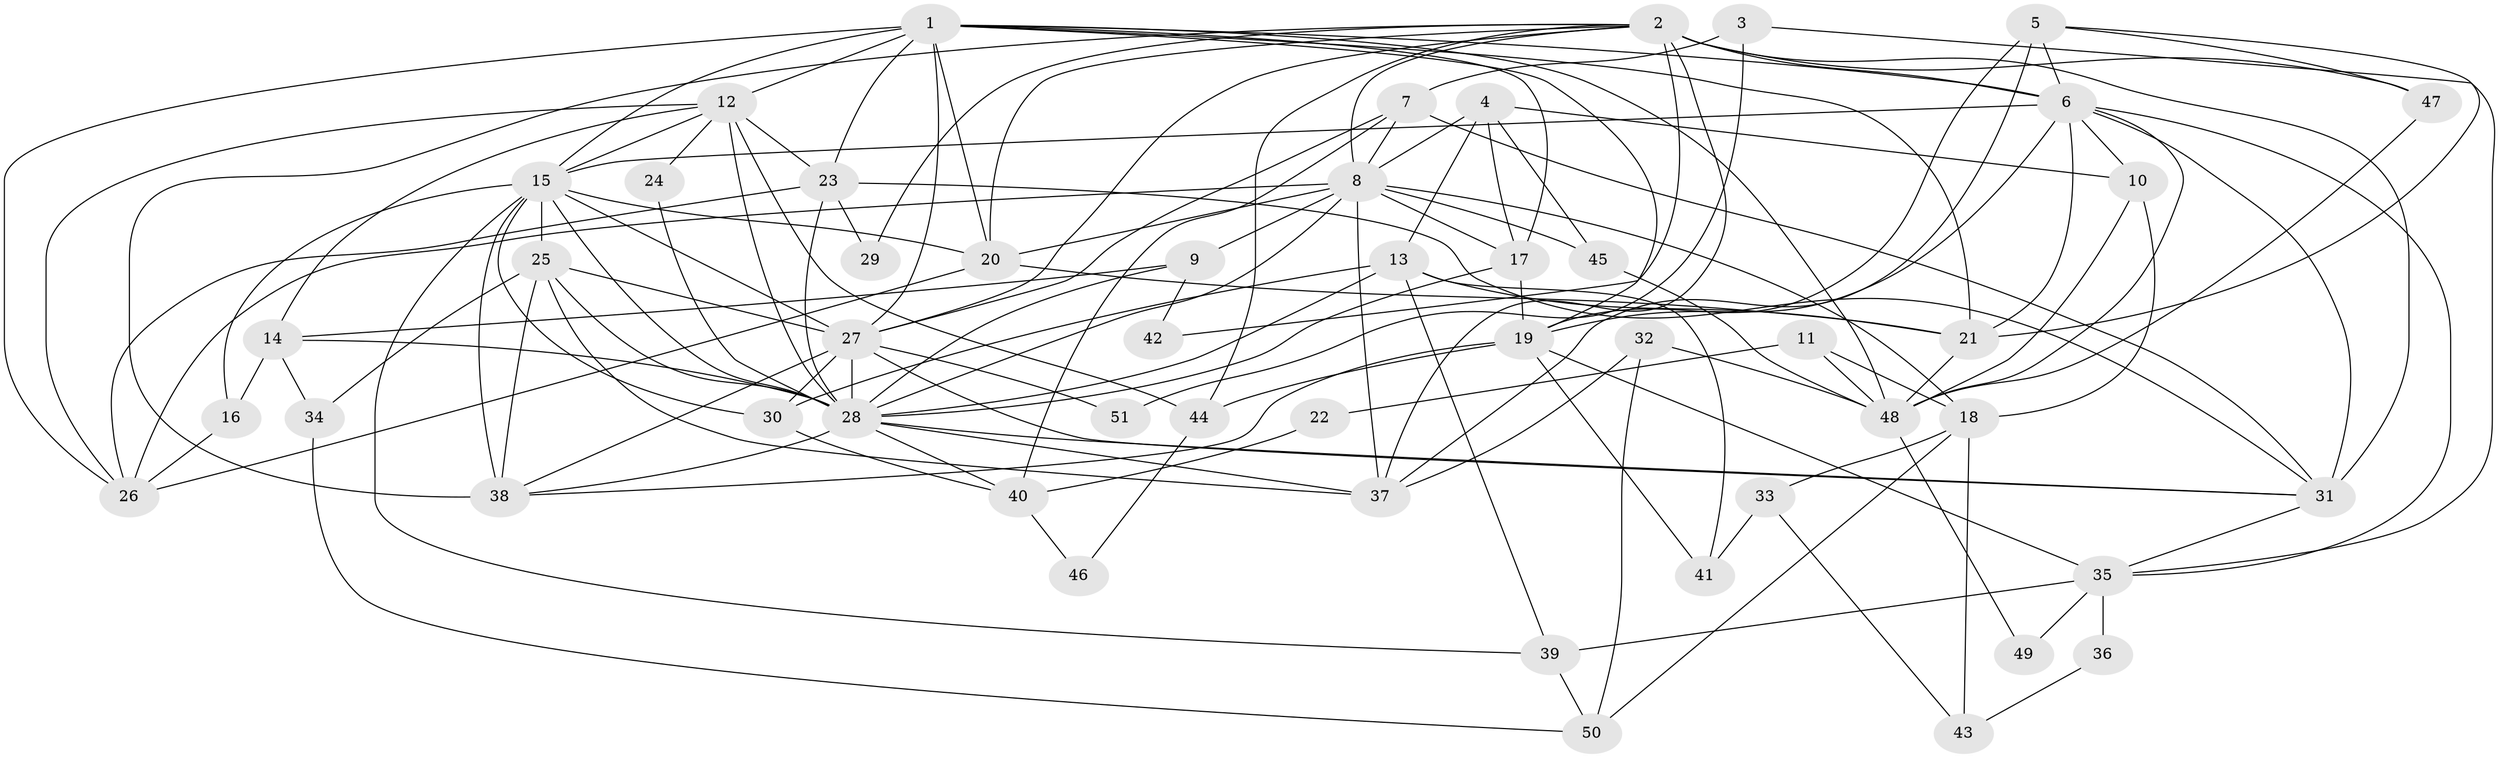 // original degree distribution, {4: 0.2079207920792079, 6: 0.12871287128712872, 3: 0.37623762376237624, 2: 0.09900990099009901, 5: 0.13861386138613863, 8: 0.009900990099009901, 7: 0.0297029702970297, 9: 0.009900990099009901}
// Generated by graph-tools (version 1.1) at 2025/36/03/09/25 02:36:17]
// undirected, 51 vertices, 136 edges
graph export_dot {
graph [start="1"]
  node [color=gray90,style=filled];
  1;
  2;
  3;
  4;
  5;
  6;
  7;
  8;
  9;
  10;
  11;
  12;
  13;
  14;
  15;
  16;
  17;
  18;
  19;
  20;
  21;
  22;
  23;
  24;
  25;
  26;
  27;
  28;
  29;
  30;
  31;
  32;
  33;
  34;
  35;
  36;
  37;
  38;
  39;
  40;
  41;
  42;
  43;
  44;
  45;
  46;
  47;
  48;
  49;
  50;
  51;
  1 -- 6 [weight=1.0];
  1 -- 12 [weight=2.0];
  1 -- 15 [weight=2.0];
  1 -- 17 [weight=1.0];
  1 -- 19 [weight=1.0];
  1 -- 20 [weight=1.0];
  1 -- 21 [weight=2.0];
  1 -- 23 [weight=1.0];
  1 -- 26 [weight=1.0];
  1 -- 27 [weight=1.0];
  1 -- 48 [weight=1.0];
  2 -- 6 [weight=1.0];
  2 -- 8 [weight=1.0];
  2 -- 20 [weight=1.0];
  2 -- 27 [weight=1.0];
  2 -- 29 [weight=1.0];
  2 -- 31 [weight=3.0];
  2 -- 37 [weight=1.0];
  2 -- 38 [weight=1.0];
  2 -- 42 [weight=2.0];
  2 -- 44 [weight=1.0];
  2 -- 47 [weight=1.0];
  3 -- 7 [weight=1.0];
  3 -- 35 [weight=1.0];
  3 -- 51 [weight=1.0];
  4 -- 8 [weight=1.0];
  4 -- 10 [weight=1.0];
  4 -- 13 [weight=1.0];
  4 -- 17 [weight=1.0];
  4 -- 45 [weight=1.0];
  5 -- 6 [weight=1.0];
  5 -- 19 [weight=1.0];
  5 -- 21 [weight=1.0];
  5 -- 37 [weight=2.0];
  5 -- 47 [weight=1.0];
  6 -- 10 [weight=1.0];
  6 -- 15 [weight=1.0];
  6 -- 19 [weight=1.0];
  6 -- 21 [weight=1.0];
  6 -- 31 [weight=1.0];
  6 -- 35 [weight=1.0];
  6 -- 48 [weight=1.0];
  7 -- 8 [weight=1.0];
  7 -- 27 [weight=1.0];
  7 -- 31 [weight=1.0];
  7 -- 40 [weight=1.0];
  8 -- 9 [weight=1.0];
  8 -- 17 [weight=1.0];
  8 -- 18 [weight=1.0];
  8 -- 20 [weight=1.0];
  8 -- 26 [weight=1.0];
  8 -- 28 [weight=1.0];
  8 -- 37 [weight=1.0];
  8 -- 45 [weight=1.0];
  9 -- 14 [weight=1.0];
  9 -- 28 [weight=1.0];
  9 -- 42 [weight=1.0];
  10 -- 18 [weight=1.0];
  10 -- 48 [weight=1.0];
  11 -- 18 [weight=1.0];
  11 -- 22 [weight=1.0];
  11 -- 48 [weight=1.0];
  12 -- 14 [weight=1.0];
  12 -- 15 [weight=1.0];
  12 -- 23 [weight=1.0];
  12 -- 24 [weight=1.0];
  12 -- 26 [weight=1.0];
  12 -- 28 [weight=1.0];
  12 -- 44 [weight=1.0];
  13 -- 21 [weight=1.0];
  13 -- 28 [weight=1.0];
  13 -- 30 [weight=1.0];
  13 -- 39 [weight=1.0];
  13 -- 41 [weight=1.0];
  14 -- 16 [weight=1.0];
  14 -- 28 [weight=1.0];
  14 -- 34 [weight=1.0];
  15 -- 16 [weight=1.0];
  15 -- 20 [weight=1.0];
  15 -- 25 [weight=1.0];
  15 -- 27 [weight=1.0];
  15 -- 28 [weight=1.0];
  15 -- 30 [weight=1.0];
  15 -- 38 [weight=1.0];
  15 -- 39 [weight=1.0];
  16 -- 26 [weight=1.0];
  17 -- 19 [weight=1.0];
  17 -- 28 [weight=1.0];
  18 -- 33 [weight=1.0];
  18 -- 43 [weight=1.0];
  18 -- 50 [weight=1.0];
  19 -- 35 [weight=1.0];
  19 -- 38 [weight=1.0];
  19 -- 41 [weight=1.0];
  19 -- 44 [weight=1.0];
  20 -- 21 [weight=2.0];
  20 -- 26 [weight=1.0];
  21 -- 48 [weight=1.0];
  22 -- 40 [weight=1.0];
  23 -- 26 [weight=1.0];
  23 -- 28 [weight=1.0];
  23 -- 29 [weight=1.0];
  23 -- 31 [weight=1.0];
  24 -- 28 [weight=1.0];
  25 -- 27 [weight=1.0];
  25 -- 28 [weight=2.0];
  25 -- 34 [weight=1.0];
  25 -- 37 [weight=3.0];
  25 -- 38 [weight=1.0];
  27 -- 28 [weight=2.0];
  27 -- 30 [weight=1.0];
  27 -- 31 [weight=1.0];
  27 -- 38 [weight=1.0];
  27 -- 51 [weight=1.0];
  28 -- 31 [weight=1.0];
  28 -- 37 [weight=1.0];
  28 -- 38 [weight=1.0];
  28 -- 40 [weight=1.0];
  30 -- 40 [weight=1.0];
  31 -- 35 [weight=1.0];
  32 -- 37 [weight=1.0];
  32 -- 48 [weight=1.0];
  32 -- 50 [weight=1.0];
  33 -- 41 [weight=1.0];
  33 -- 43 [weight=1.0];
  34 -- 50 [weight=1.0];
  35 -- 36 [weight=1.0];
  35 -- 39 [weight=1.0];
  35 -- 49 [weight=1.0];
  36 -- 43 [weight=1.0];
  39 -- 50 [weight=1.0];
  40 -- 46 [weight=1.0];
  44 -- 46 [weight=1.0];
  45 -- 48 [weight=1.0];
  47 -- 48 [weight=1.0];
  48 -- 49 [weight=1.0];
}
